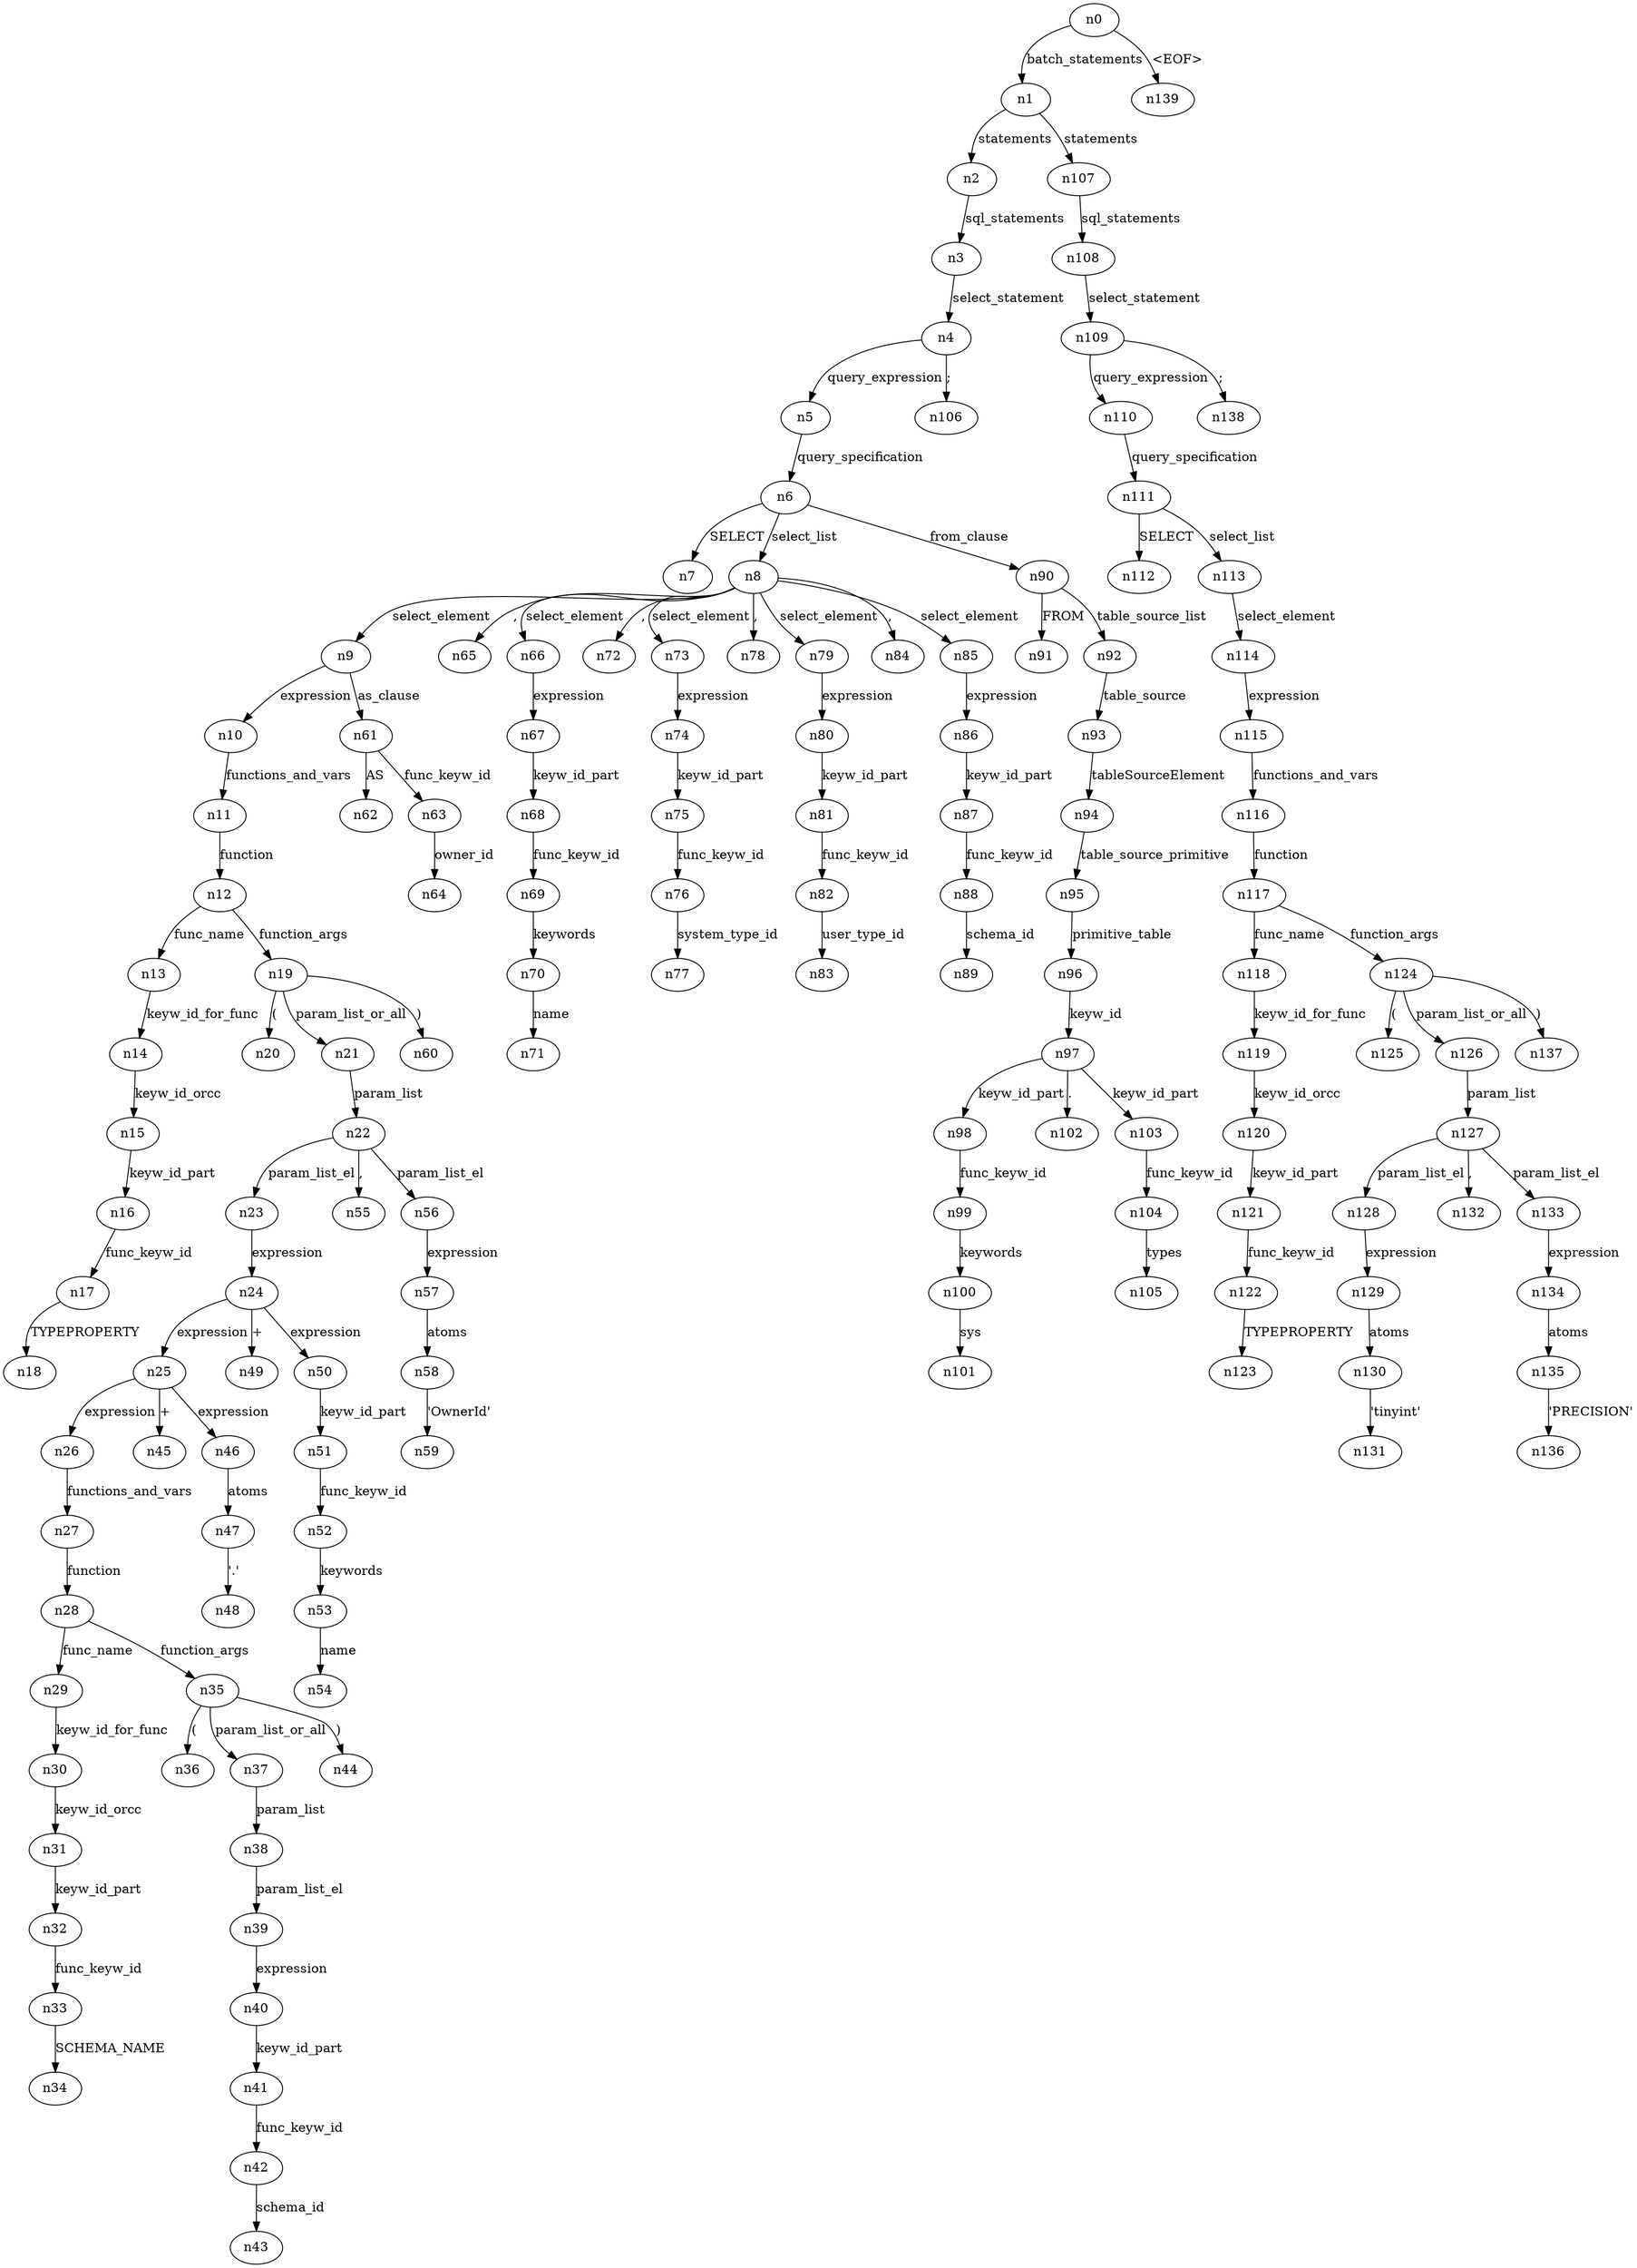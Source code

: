digraph ParseTree {
  n0 -> n1 [label="batch_statements"];
  n1 -> n2 [label="statements"];
  n2 -> n3 [label="sql_statements"];
  n3 -> n4 [label="select_statement"];
  n4 -> n5 [label="query_expression"];
  n5 -> n6 [label="query_specification"];
  n6 -> n7 [label="SELECT"];
  n6 -> n8 [label="select_list"];
  n8 -> n9 [label="select_element"];
  n9 -> n10 [label="expression"];
  n10 -> n11 [label="functions_and_vars"];
  n11 -> n12 [label="function"];
  n12 -> n13 [label="func_name"];
  n13 -> n14 [label="keyw_id_for_func"];
  n14 -> n15 [label="keyw_id_orcc"];
  n15 -> n16 [label="keyw_id_part"];
  n16 -> n17 [label="func_keyw_id"];
  n17 -> n18 [label="TYPEPROPERTY"];
  n12 -> n19 [label="function_args"];
  n19 -> n20 [label="("];
  n19 -> n21 [label="param_list_or_all"];
  n21 -> n22 [label="param_list"];
  n22 -> n23 [label="param_list_el"];
  n23 -> n24 [label="expression"];
  n24 -> n25 [label="expression"];
  n25 -> n26 [label="expression"];
  n26 -> n27 [label="functions_and_vars"];
  n27 -> n28 [label="function"];
  n28 -> n29 [label="func_name"];
  n29 -> n30 [label="keyw_id_for_func"];
  n30 -> n31 [label="keyw_id_orcc"];
  n31 -> n32 [label="keyw_id_part"];
  n32 -> n33 [label="func_keyw_id"];
  n33 -> n34 [label="SCHEMA_NAME"];
  n28 -> n35 [label="function_args"];
  n35 -> n36 [label="("];
  n35 -> n37 [label="param_list_or_all"];
  n37 -> n38 [label="param_list"];
  n38 -> n39 [label="param_list_el"];
  n39 -> n40 [label="expression"];
  n40 -> n41 [label="keyw_id_part"];
  n41 -> n42 [label="func_keyw_id"];
  n42 -> n43 [label="schema_id"];
  n35 -> n44 [label=")"];
  n25 -> n45 [label="+"];
  n25 -> n46 [label="expression"];
  n46 -> n47 [label="atoms"];
  n47 -> n48 [label="'.'"];
  n24 -> n49 [label="+"];
  n24 -> n50 [label="expression"];
  n50 -> n51 [label="keyw_id_part"];
  n51 -> n52 [label="func_keyw_id"];
  n52 -> n53 [label="keywords"];
  n53 -> n54 [label="name"];
  n22 -> n55 [label=","];
  n22 -> n56 [label="param_list_el"];
  n56 -> n57 [label="expression"];
  n57 -> n58 [label="atoms"];
  n58 -> n59 [label="'OwnerId'"];
  n19 -> n60 [label=")"];
  n9 -> n61 [label="as_clause"];
  n61 -> n62 [label="AS"];
  n61 -> n63 [label="func_keyw_id"];
  n63 -> n64 [label="owner_id"];
  n8 -> n65 [label=","];
  n8 -> n66 [label="select_element"];
  n66 -> n67 [label="expression"];
  n67 -> n68 [label="keyw_id_part"];
  n68 -> n69 [label="func_keyw_id"];
  n69 -> n70 [label="keywords"];
  n70 -> n71 [label="name"];
  n8 -> n72 [label=","];
  n8 -> n73 [label="select_element"];
  n73 -> n74 [label="expression"];
  n74 -> n75 [label="keyw_id_part"];
  n75 -> n76 [label="func_keyw_id"];
  n76 -> n77 [label="system_type_id"];
  n8 -> n78 [label=","];
  n8 -> n79 [label="select_element"];
  n79 -> n80 [label="expression"];
  n80 -> n81 [label="keyw_id_part"];
  n81 -> n82 [label="func_keyw_id"];
  n82 -> n83 [label="user_type_id"];
  n8 -> n84 [label=","];
  n8 -> n85 [label="select_element"];
  n85 -> n86 [label="expression"];
  n86 -> n87 [label="keyw_id_part"];
  n87 -> n88 [label="func_keyw_id"];
  n88 -> n89 [label="schema_id"];
  n6 -> n90 [label="from_clause"];
  n90 -> n91 [label="FROM"];
  n90 -> n92 [label="table_source_list"];
  n92 -> n93 [label="table_source"];
  n93 -> n94 [label="tableSourceElement"];
  n94 -> n95 [label="table_source_primitive"];
  n95 -> n96 [label="primitive_table"];
  n96 -> n97 [label="keyw_id"];
  n97 -> n98 [label="keyw_id_part"];
  n98 -> n99 [label="func_keyw_id"];
  n99 -> n100 [label="keywords"];
  n100 -> n101 [label="sys"];
  n97 -> n102 [label="."];
  n97 -> n103 [label="keyw_id_part"];
  n103 -> n104 [label="func_keyw_id"];
  n104 -> n105 [label="types"];
  n4 -> n106 [label=";"];
  n1 -> n107 [label="statements"];
  n107 -> n108 [label="sql_statements"];
  n108 -> n109 [label="select_statement"];
  n109 -> n110 [label="query_expression"];
  n110 -> n111 [label="query_specification"];
  n111 -> n112 [label="SELECT"];
  n111 -> n113 [label="select_list"];
  n113 -> n114 [label="select_element"];
  n114 -> n115 [label="expression"];
  n115 -> n116 [label="functions_and_vars"];
  n116 -> n117 [label="function"];
  n117 -> n118 [label="func_name"];
  n118 -> n119 [label="keyw_id_for_func"];
  n119 -> n120 [label="keyw_id_orcc"];
  n120 -> n121 [label="keyw_id_part"];
  n121 -> n122 [label="func_keyw_id"];
  n122 -> n123 [label="TYPEPROPERTY"];
  n117 -> n124 [label="function_args"];
  n124 -> n125 [label="("];
  n124 -> n126 [label="param_list_or_all"];
  n126 -> n127 [label="param_list"];
  n127 -> n128 [label="param_list_el"];
  n128 -> n129 [label="expression"];
  n129 -> n130 [label="atoms"];
  n130 -> n131 [label="'tinyint'"];
  n127 -> n132 [label=","];
  n127 -> n133 [label="param_list_el"];
  n133 -> n134 [label="expression"];
  n134 -> n135 [label="atoms"];
  n135 -> n136 [label="'PRECISION'"];
  n124 -> n137 [label=")"];
  n109 -> n138 [label=";"];
  n0 -> n139 [label="<EOF>"];
}